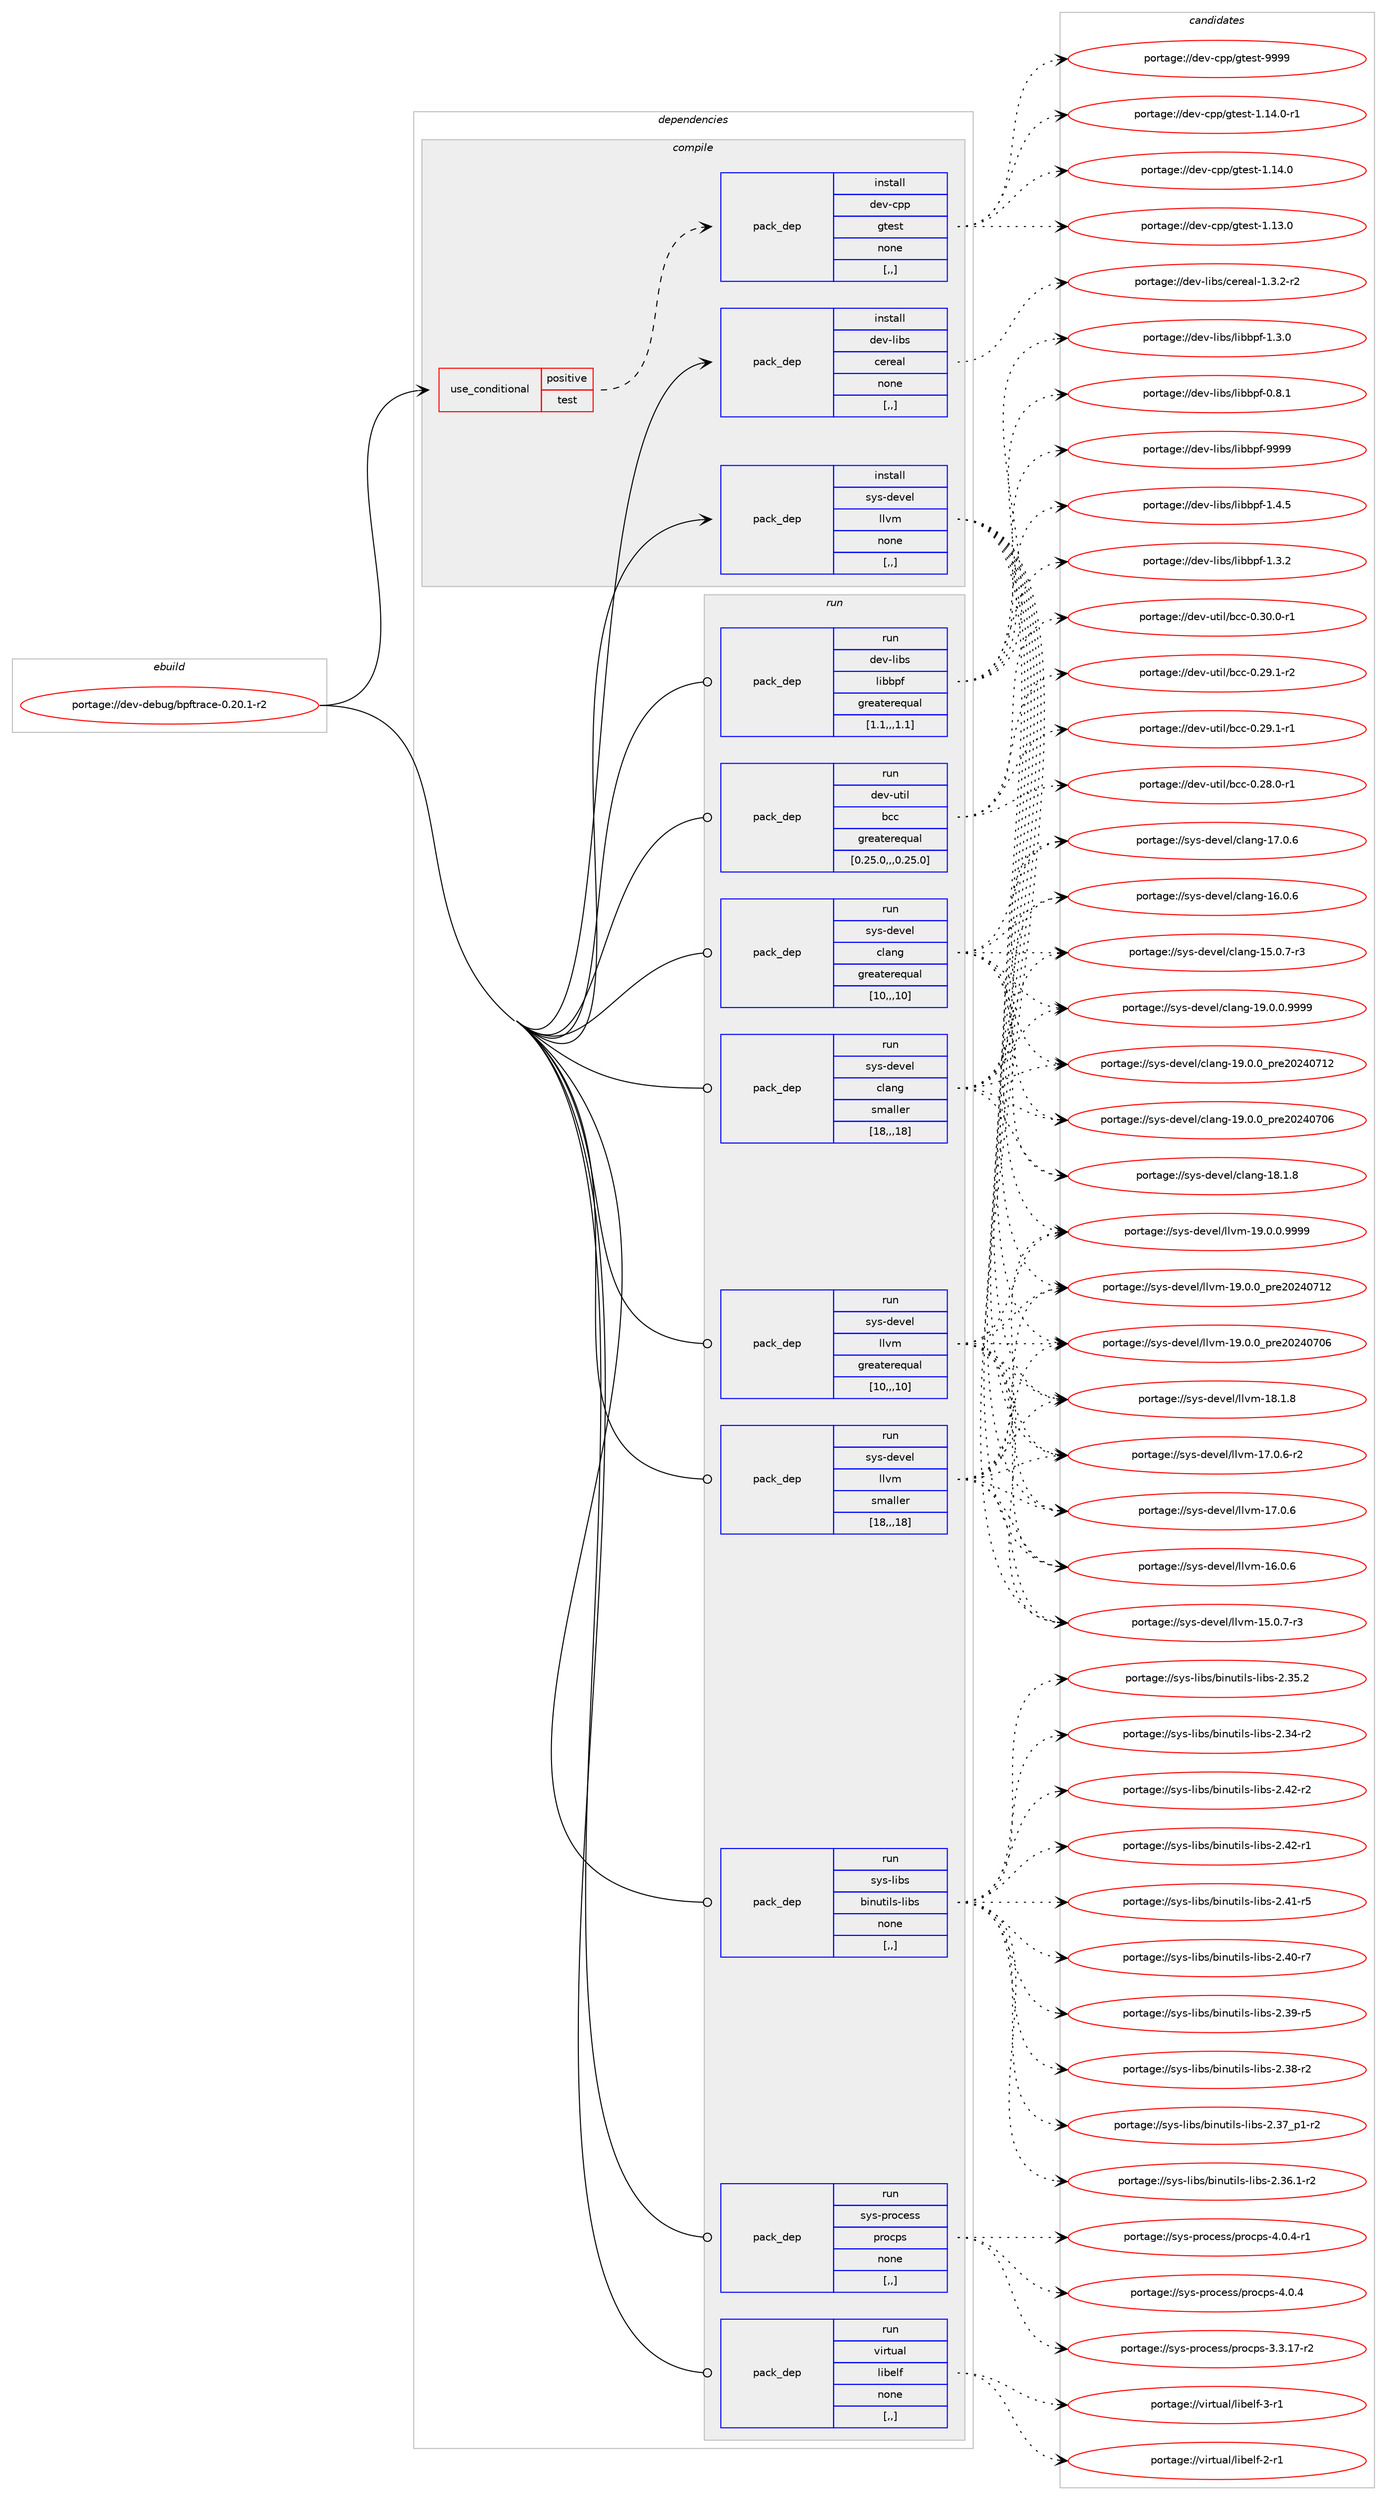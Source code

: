 digraph prolog {

# *************
# Graph options
# *************

newrank=true;
concentrate=true;
compound=true;
graph [rankdir=LR,fontname=Helvetica,fontsize=10,ranksep=1.5];#, ranksep=2.5, nodesep=0.2];
edge  [arrowhead=vee];
node  [fontname=Helvetica,fontsize=10];

# **********
# The ebuild
# **********

subgraph cluster_leftcol {
color=gray;
label=<<i>ebuild</i>>;
id [label="portage://dev-debug/bpftrace-0.20.1-r2", color=red, width=4, href="../dev-debug/bpftrace-0.20.1-r2.svg"];
}

# ****************
# The dependencies
# ****************

subgraph cluster_midcol {
color=gray;
label=<<i>dependencies</i>>;
subgraph cluster_compile {
fillcolor="#eeeeee";
style=filled;
label=<<i>compile</i>>;
subgraph cond19054 {
dependency71610 [label=<<TABLE BORDER="0" CELLBORDER="1" CELLSPACING="0" CELLPADDING="4"><TR><TD ROWSPAN="3" CELLPADDING="10">use_conditional</TD></TR><TR><TD>positive</TD></TR><TR><TD>test</TD></TR></TABLE>>, shape=none, color=red];
subgraph pack51604 {
dependency71611 [label=<<TABLE BORDER="0" CELLBORDER="1" CELLSPACING="0" CELLPADDING="4" WIDTH="220"><TR><TD ROWSPAN="6" CELLPADDING="30">pack_dep</TD></TR><TR><TD WIDTH="110">install</TD></TR><TR><TD>dev-cpp</TD></TR><TR><TD>gtest</TD></TR><TR><TD>none</TD></TR><TR><TD>[,,]</TD></TR></TABLE>>, shape=none, color=blue];
}
dependency71610:e -> dependency71611:w [weight=20,style="dashed",arrowhead="vee"];
}
id:e -> dependency71610:w [weight=20,style="solid",arrowhead="vee"];
subgraph pack51605 {
dependency71612 [label=<<TABLE BORDER="0" CELLBORDER="1" CELLSPACING="0" CELLPADDING="4" WIDTH="220"><TR><TD ROWSPAN="6" CELLPADDING="30">pack_dep</TD></TR><TR><TD WIDTH="110">install</TD></TR><TR><TD>dev-libs</TD></TR><TR><TD>cereal</TD></TR><TR><TD>none</TD></TR><TR><TD>[,,]</TD></TR></TABLE>>, shape=none, color=blue];
}
id:e -> dependency71612:w [weight=20,style="solid",arrowhead="vee"];
subgraph pack51606 {
dependency71613 [label=<<TABLE BORDER="0" CELLBORDER="1" CELLSPACING="0" CELLPADDING="4" WIDTH="220"><TR><TD ROWSPAN="6" CELLPADDING="30">pack_dep</TD></TR><TR><TD WIDTH="110">install</TD></TR><TR><TD>sys-devel</TD></TR><TR><TD>llvm</TD></TR><TR><TD>none</TD></TR><TR><TD>[,,]</TD></TR></TABLE>>, shape=none, color=blue];
}
id:e -> dependency71613:w [weight=20,style="solid",arrowhead="vee"];
}
subgraph cluster_compileandrun {
fillcolor="#eeeeee";
style=filled;
label=<<i>compile and run</i>>;
}
subgraph cluster_run {
fillcolor="#eeeeee";
style=filled;
label=<<i>run</i>>;
subgraph pack51607 {
dependency71614 [label=<<TABLE BORDER="0" CELLBORDER="1" CELLSPACING="0" CELLPADDING="4" WIDTH="220"><TR><TD ROWSPAN="6" CELLPADDING="30">pack_dep</TD></TR><TR><TD WIDTH="110">run</TD></TR><TR><TD>dev-libs</TD></TR><TR><TD>libbpf</TD></TR><TR><TD>greaterequal</TD></TR><TR><TD>[1.1,,,1.1]</TD></TR></TABLE>>, shape=none, color=blue];
}
id:e -> dependency71614:w [weight=20,style="solid",arrowhead="odot"];
subgraph pack51608 {
dependency71615 [label=<<TABLE BORDER="0" CELLBORDER="1" CELLSPACING="0" CELLPADDING="4" WIDTH="220"><TR><TD ROWSPAN="6" CELLPADDING="30">pack_dep</TD></TR><TR><TD WIDTH="110">run</TD></TR><TR><TD>dev-util</TD></TR><TR><TD>bcc</TD></TR><TR><TD>greaterequal</TD></TR><TR><TD>[0.25.0,,,0.25.0]</TD></TR></TABLE>>, shape=none, color=blue];
}
id:e -> dependency71615:w [weight=20,style="solid",arrowhead="odot"];
subgraph pack51609 {
dependency71616 [label=<<TABLE BORDER="0" CELLBORDER="1" CELLSPACING="0" CELLPADDING="4" WIDTH="220"><TR><TD ROWSPAN="6" CELLPADDING="30">pack_dep</TD></TR><TR><TD WIDTH="110">run</TD></TR><TR><TD>sys-devel</TD></TR><TR><TD>clang</TD></TR><TR><TD>greaterequal</TD></TR><TR><TD>[10,,,10]</TD></TR></TABLE>>, shape=none, color=blue];
}
id:e -> dependency71616:w [weight=20,style="solid",arrowhead="odot"];
subgraph pack51610 {
dependency71617 [label=<<TABLE BORDER="0" CELLBORDER="1" CELLSPACING="0" CELLPADDING="4" WIDTH="220"><TR><TD ROWSPAN="6" CELLPADDING="30">pack_dep</TD></TR><TR><TD WIDTH="110">run</TD></TR><TR><TD>sys-devel</TD></TR><TR><TD>clang</TD></TR><TR><TD>smaller</TD></TR><TR><TD>[18,,,18]</TD></TR></TABLE>>, shape=none, color=blue];
}
id:e -> dependency71617:w [weight=20,style="solid",arrowhead="odot"];
subgraph pack51611 {
dependency71618 [label=<<TABLE BORDER="0" CELLBORDER="1" CELLSPACING="0" CELLPADDING="4" WIDTH="220"><TR><TD ROWSPAN="6" CELLPADDING="30">pack_dep</TD></TR><TR><TD WIDTH="110">run</TD></TR><TR><TD>sys-devel</TD></TR><TR><TD>llvm</TD></TR><TR><TD>greaterequal</TD></TR><TR><TD>[10,,,10]</TD></TR></TABLE>>, shape=none, color=blue];
}
id:e -> dependency71618:w [weight=20,style="solid",arrowhead="odot"];
subgraph pack51612 {
dependency71619 [label=<<TABLE BORDER="0" CELLBORDER="1" CELLSPACING="0" CELLPADDING="4" WIDTH="220"><TR><TD ROWSPAN="6" CELLPADDING="30">pack_dep</TD></TR><TR><TD WIDTH="110">run</TD></TR><TR><TD>sys-devel</TD></TR><TR><TD>llvm</TD></TR><TR><TD>smaller</TD></TR><TR><TD>[18,,,18]</TD></TR></TABLE>>, shape=none, color=blue];
}
id:e -> dependency71619:w [weight=20,style="solid",arrowhead="odot"];
subgraph pack51613 {
dependency71620 [label=<<TABLE BORDER="0" CELLBORDER="1" CELLSPACING="0" CELLPADDING="4" WIDTH="220"><TR><TD ROWSPAN="6" CELLPADDING="30">pack_dep</TD></TR><TR><TD WIDTH="110">run</TD></TR><TR><TD>sys-libs</TD></TR><TR><TD>binutils-libs</TD></TR><TR><TD>none</TD></TR><TR><TD>[,,]</TD></TR></TABLE>>, shape=none, color=blue];
}
id:e -> dependency71620:w [weight=20,style="solid",arrowhead="odot"];
subgraph pack51614 {
dependency71621 [label=<<TABLE BORDER="0" CELLBORDER="1" CELLSPACING="0" CELLPADDING="4" WIDTH="220"><TR><TD ROWSPAN="6" CELLPADDING="30">pack_dep</TD></TR><TR><TD WIDTH="110">run</TD></TR><TR><TD>sys-process</TD></TR><TR><TD>procps</TD></TR><TR><TD>none</TD></TR><TR><TD>[,,]</TD></TR></TABLE>>, shape=none, color=blue];
}
id:e -> dependency71621:w [weight=20,style="solid",arrowhead="odot"];
subgraph pack51615 {
dependency71622 [label=<<TABLE BORDER="0" CELLBORDER="1" CELLSPACING="0" CELLPADDING="4" WIDTH="220"><TR><TD ROWSPAN="6" CELLPADDING="30">pack_dep</TD></TR><TR><TD WIDTH="110">run</TD></TR><TR><TD>virtual</TD></TR><TR><TD>libelf</TD></TR><TR><TD>none</TD></TR><TR><TD>[,,]</TD></TR></TABLE>>, shape=none, color=blue];
}
id:e -> dependency71622:w [weight=20,style="solid",arrowhead="odot"];
}
}

# **************
# The candidates
# **************

subgraph cluster_choices {
rank=same;
color=gray;
label=<<i>candidates</i>>;

subgraph choice51604 {
color=black;
nodesep=1;
choice1001011184599112112471031161011151164557575757 [label="portage://dev-cpp/gtest-9999", color=red, width=4,href="../dev-cpp/gtest-9999.svg"];
choice100101118459911211247103116101115116454946495246484511449 [label="portage://dev-cpp/gtest-1.14.0-r1", color=red, width=4,href="../dev-cpp/gtest-1.14.0-r1.svg"];
choice10010111845991121124710311610111511645494649524648 [label="portage://dev-cpp/gtest-1.14.0", color=red, width=4,href="../dev-cpp/gtest-1.14.0.svg"];
choice10010111845991121124710311610111511645494649514648 [label="portage://dev-cpp/gtest-1.13.0", color=red, width=4,href="../dev-cpp/gtest-1.13.0.svg"];
dependency71611:e -> choice1001011184599112112471031161011151164557575757:w [style=dotted,weight="100"];
dependency71611:e -> choice100101118459911211247103116101115116454946495246484511449:w [style=dotted,weight="100"];
dependency71611:e -> choice10010111845991121124710311610111511645494649524648:w [style=dotted,weight="100"];
dependency71611:e -> choice10010111845991121124710311610111511645494649514648:w [style=dotted,weight="100"];
}
subgraph choice51605 {
color=black;
nodesep=1;
choice10010111845108105981154799101114101971084549465146504511450 [label="portage://dev-libs/cereal-1.3.2-r2", color=red, width=4,href="../dev-libs/cereal-1.3.2-r2.svg"];
dependency71612:e -> choice10010111845108105981154799101114101971084549465146504511450:w [style=dotted,weight="100"];
}
subgraph choice51606 {
color=black;
nodesep=1;
choice1151211154510010111810110847108108118109454957464846484657575757 [label="portage://sys-devel/llvm-19.0.0.9999", color=red, width=4,href="../sys-devel/llvm-19.0.0.9999.svg"];
choice115121115451001011181011084710810811810945495746484648951121141015048505248554950 [label="portage://sys-devel/llvm-19.0.0_pre20240712", color=red, width=4,href="../sys-devel/llvm-19.0.0_pre20240712.svg"];
choice115121115451001011181011084710810811810945495746484648951121141015048505248554854 [label="portage://sys-devel/llvm-19.0.0_pre20240706", color=red, width=4,href="../sys-devel/llvm-19.0.0_pre20240706.svg"];
choice115121115451001011181011084710810811810945495646494656 [label="portage://sys-devel/llvm-18.1.8", color=red, width=4,href="../sys-devel/llvm-18.1.8.svg"];
choice1151211154510010111810110847108108118109454955464846544511450 [label="portage://sys-devel/llvm-17.0.6-r2", color=red, width=4,href="../sys-devel/llvm-17.0.6-r2.svg"];
choice115121115451001011181011084710810811810945495546484654 [label="portage://sys-devel/llvm-17.0.6", color=red, width=4,href="../sys-devel/llvm-17.0.6.svg"];
choice115121115451001011181011084710810811810945495446484654 [label="portage://sys-devel/llvm-16.0.6", color=red, width=4,href="../sys-devel/llvm-16.0.6.svg"];
choice1151211154510010111810110847108108118109454953464846554511451 [label="portage://sys-devel/llvm-15.0.7-r3", color=red, width=4,href="../sys-devel/llvm-15.0.7-r3.svg"];
dependency71613:e -> choice1151211154510010111810110847108108118109454957464846484657575757:w [style=dotted,weight="100"];
dependency71613:e -> choice115121115451001011181011084710810811810945495746484648951121141015048505248554950:w [style=dotted,weight="100"];
dependency71613:e -> choice115121115451001011181011084710810811810945495746484648951121141015048505248554854:w [style=dotted,weight="100"];
dependency71613:e -> choice115121115451001011181011084710810811810945495646494656:w [style=dotted,weight="100"];
dependency71613:e -> choice1151211154510010111810110847108108118109454955464846544511450:w [style=dotted,weight="100"];
dependency71613:e -> choice115121115451001011181011084710810811810945495546484654:w [style=dotted,weight="100"];
dependency71613:e -> choice115121115451001011181011084710810811810945495446484654:w [style=dotted,weight="100"];
dependency71613:e -> choice1151211154510010111810110847108108118109454953464846554511451:w [style=dotted,weight="100"];
}
subgraph choice51607 {
color=black;
nodesep=1;
choice10010111845108105981154710810598981121024557575757 [label="portage://dev-libs/libbpf-9999", color=red, width=4,href="../dev-libs/libbpf-9999.svg"];
choice1001011184510810598115471081059898112102454946524653 [label="portage://dev-libs/libbpf-1.4.5", color=red, width=4,href="../dev-libs/libbpf-1.4.5.svg"];
choice1001011184510810598115471081059898112102454946514650 [label="portage://dev-libs/libbpf-1.3.2", color=red, width=4,href="../dev-libs/libbpf-1.3.2.svg"];
choice1001011184510810598115471081059898112102454946514648 [label="portage://dev-libs/libbpf-1.3.0", color=red, width=4,href="../dev-libs/libbpf-1.3.0.svg"];
choice1001011184510810598115471081059898112102454846564649 [label="portage://dev-libs/libbpf-0.8.1", color=red, width=4,href="../dev-libs/libbpf-0.8.1.svg"];
dependency71614:e -> choice10010111845108105981154710810598981121024557575757:w [style=dotted,weight="100"];
dependency71614:e -> choice1001011184510810598115471081059898112102454946524653:w [style=dotted,weight="100"];
dependency71614:e -> choice1001011184510810598115471081059898112102454946514650:w [style=dotted,weight="100"];
dependency71614:e -> choice1001011184510810598115471081059898112102454946514648:w [style=dotted,weight="100"];
dependency71614:e -> choice1001011184510810598115471081059898112102454846564649:w [style=dotted,weight="100"];
}
subgraph choice51608 {
color=black;
nodesep=1;
choice1001011184511711610510847989999454846514846484511449 [label="portage://dev-util/bcc-0.30.0-r1", color=red, width=4,href="../dev-util/bcc-0.30.0-r1.svg"];
choice1001011184511711610510847989999454846505746494511450 [label="portage://dev-util/bcc-0.29.1-r2", color=red, width=4,href="../dev-util/bcc-0.29.1-r2.svg"];
choice1001011184511711610510847989999454846505746494511449 [label="portage://dev-util/bcc-0.29.1-r1", color=red, width=4,href="../dev-util/bcc-0.29.1-r1.svg"];
choice1001011184511711610510847989999454846505646484511449 [label="portage://dev-util/bcc-0.28.0-r1", color=red, width=4,href="../dev-util/bcc-0.28.0-r1.svg"];
dependency71615:e -> choice1001011184511711610510847989999454846514846484511449:w [style=dotted,weight="100"];
dependency71615:e -> choice1001011184511711610510847989999454846505746494511450:w [style=dotted,weight="100"];
dependency71615:e -> choice1001011184511711610510847989999454846505746494511449:w [style=dotted,weight="100"];
dependency71615:e -> choice1001011184511711610510847989999454846505646484511449:w [style=dotted,weight="100"];
}
subgraph choice51609 {
color=black;
nodesep=1;
choice11512111545100101118101108479910897110103454957464846484657575757 [label="portage://sys-devel/clang-19.0.0.9999", color=red, width=4,href="../sys-devel/clang-19.0.0.9999.svg"];
choice1151211154510010111810110847991089711010345495746484648951121141015048505248554950 [label="portage://sys-devel/clang-19.0.0_pre20240712", color=red, width=4,href="../sys-devel/clang-19.0.0_pre20240712.svg"];
choice1151211154510010111810110847991089711010345495746484648951121141015048505248554854 [label="portage://sys-devel/clang-19.0.0_pre20240706", color=red, width=4,href="../sys-devel/clang-19.0.0_pre20240706.svg"];
choice1151211154510010111810110847991089711010345495646494656 [label="portage://sys-devel/clang-18.1.8", color=red, width=4,href="../sys-devel/clang-18.1.8.svg"];
choice1151211154510010111810110847991089711010345495546484654 [label="portage://sys-devel/clang-17.0.6", color=red, width=4,href="../sys-devel/clang-17.0.6.svg"];
choice1151211154510010111810110847991089711010345495446484654 [label="portage://sys-devel/clang-16.0.6", color=red, width=4,href="../sys-devel/clang-16.0.6.svg"];
choice11512111545100101118101108479910897110103454953464846554511451 [label="portage://sys-devel/clang-15.0.7-r3", color=red, width=4,href="../sys-devel/clang-15.0.7-r3.svg"];
dependency71616:e -> choice11512111545100101118101108479910897110103454957464846484657575757:w [style=dotted,weight="100"];
dependency71616:e -> choice1151211154510010111810110847991089711010345495746484648951121141015048505248554950:w [style=dotted,weight="100"];
dependency71616:e -> choice1151211154510010111810110847991089711010345495746484648951121141015048505248554854:w [style=dotted,weight="100"];
dependency71616:e -> choice1151211154510010111810110847991089711010345495646494656:w [style=dotted,weight="100"];
dependency71616:e -> choice1151211154510010111810110847991089711010345495546484654:w [style=dotted,weight="100"];
dependency71616:e -> choice1151211154510010111810110847991089711010345495446484654:w [style=dotted,weight="100"];
dependency71616:e -> choice11512111545100101118101108479910897110103454953464846554511451:w [style=dotted,weight="100"];
}
subgraph choice51610 {
color=black;
nodesep=1;
choice11512111545100101118101108479910897110103454957464846484657575757 [label="portage://sys-devel/clang-19.0.0.9999", color=red, width=4,href="../sys-devel/clang-19.0.0.9999.svg"];
choice1151211154510010111810110847991089711010345495746484648951121141015048505248554950 [label="portage://sys-devel/clang-19.0.0_pre20240712", color=red, width=4,href="../sys-devel/clang-19.0.0_pre20240712.svg"];
choice1151211154510010111810110847991089711010345495746484648951121141015048505248554854 [label="portage://sys-devel/clang-19.0.0_pre20240706", color=red, width=4,href="../sys-devel/clang-19.0.0_pre20240706.svg"];
choice1151211154510010111810110847991089711010345495646494656 [label="portage://sys-devel/clang-18.1.8", color=red, width=4,href="../sys-devel/clang-18.1.8.svg"];
choice1151211154510010111810110847991089711010345495546484654 [label="portage://sys-devel/clang-17.0.6", color=red, width=4,href="../sys-devel/clang-17.0.6.svg"];
choice1151211154510010111810110847991089711010345495446484654 [label="portage://sys-devel/clang-16.0.6", color=red, width=4,href="../sys-devel/clang-16.0.6.svg"];
choice11512111545100101118101108479910897110103454953464846554511451 [label="portage://sys-devel/clang-15.0.7-r3", color=red, width=4,href="../sys-devel/clang-15.0.7-r3.svg"];
dependency71617:e -> choice11512111545100101118101108479910897110103454957464846484657575757:w [style=dotted,weight="100"];
dependency71617:e -> choice1151211154510010111810110847991089711010345495746484648951121141015048505248554950:w [style=dotted,weight="100"];
dependency71617:e -> choice1151211154510010111810110847991089711010345495746484648951121141015048505248554854:w [style=dotted,weight="100"];
dependency71617:e -> choice1151211154510010111810110847991089711010345495646494656:w [style=dotted,weight="100"];
dependency71617:e -> choice1151211154510010111810110847991089711010345495546484654:w [style=dotted,weight="100"];
dependency71617:e -> choice1151211154510010111810110847991089711010345495446484654:w [style=dotted,weight="100"];
dependency71617:e -> choice11512111545100101118101108479910897110103454953464846554511451:w [style=dotted,weight="100"];
}
subgraph choice51611 {
color=black;
nodesep=1;
choice1151211154510010111810110847108108118109454957464846484657575757 [label="portage://sys-devel/llvm-19.0.0.9999", color=red, width=4,href="../sys-devel/llvm-19.0.0.9999.svg"];
choice115121115451001011181011084710810811810945495746484648951121141015048505248554950 [label="portage://sys-devel/llvm-19.0.0_pre20240712", color=red, width=4,href="../sys-devel/llvm-19.0.0_pre20240712.svg"];
choice115121115451001011181011084710810811810945495746484648951121141015048505248554854 [label="portage://sys-devel/llvm-19.0.0_pre20240706", color=red, width=4,href="../sys-devel/llvm-19.0.0_pre20240706.svg"];
choice115121115451001011181011084710810811810945495646494656 [label="portage://sys-devel/llvm-18.1.8", color=red, width=4,href="../sys-devel/llvm-18.1.8.svg"];
choice1151211154510010111810110847108108118109454955464846544511450 [label="portage://sys-devel/llvm-17.0.6-r2", color=red, width=4,href="../sys-devel/llvm-17.0.6-r2.svg"];
choice115121115451001011181011084710810811810945495546484654 [label="portage://sys-devel/llvm-17.0.6", color=red, width=4,href="../sys-devel/llvm-17.0.6.svg"];
choice115121115451001011181011084710810811810945495446484654 [label="portage://sys-devel/llvm-16.0.6", color=red, width=4,href="../sys-devel/llvm-16.0.6.svg"];
choice1151211154510010111810110847108108118109454953464846554511451 [label="portage://sys-devel/llvm-15.0.7-r3", color=red, width=4,href="../sys-devel/llvm-15.0.7-r3.svg"];
dependency71618:e -> choice1151211154510010111810110847108108118109454957464846484657575757:w [style=dotted,weight="100"];
dependency71618:e -> choice115121115451001011181011084710810811810945495746484648951121141015048505248554950:w [style=dotted,weight="100"];
dependency71618:e -> choice115121115451001011181011084710810811810945495746484648951121141015048505248554854:w [style=dotted,weight="100"];
dependency71618:e -> choice115121115451001011181011084710810811810945495646494656:w [style=dotted,weight="100"];
dependency71618:e -> choice1151211154510010111810110847108108118109454955464846544511450:w [style=dotted,weight="100"];
dependency71618:e -> choice115121115451001011181011084710810811810945495546484654:w [style=dotted,weight="100"];
dependency71618:e -> choice115121115451001011181011084710810811810945495446484654:w [style=dotted,weight="100"];
dependency71618:e -> choice1151211154510010111810110847108108118109454953464846554511451:w [style=dotted,weight="100"];
}
subgraph choice51612 {
color=black;
nodesep=1;
choice1151211154510010111810110847108108118109454957464846484657575757 [label="portage://sys-devel/llvm-19.0.0.9999", color=red, width=4,href="../sys-devel/llvm-19.0.0.9999.svg"];
choice115121115451001011181011084710810811810945495746484648951121141015048505248554950 [label="portage://sys-devel/llvm-19.0.0_pre20240712", color=red, width=4,href="../sys-devel/llvm-19.0.0_pre20240712.svg"];
choice115121115451001011181011084710810811810945495746484648951121141015048505248554854 [label="portage://sys-devel/llvm-19.0.0_pre20240706", color=red, width=4,href="../sys-devel/llvm-19.0.0_pre20240706.svg"];
choice115121115451001011181011084710810811810945495646494656 [label="portage://sys-devel/llvm-18.1.8", color=red, width=4,href="../sys-devel/llvm-18.1.8.svg"];
choice1151211154510010111810110847108108118109454955464846544511450 [label="portage://sys-devel/llvm-17.0.6-r2", color=red, width=4,href="../sys-devel/llvm-17.0.6-r2.svg"];
choice115121115451001011181011084710810811810945495546484654 [label="portage://sys-devel/llvm-17.0.6", color=red, width=4,href="../sys-devel/llvm-17.0.6.svg"];
choice115121115451001011181011084710810811810945495446484654 [label="portage://sys-devel/llvm-16.0.6", color=red, width=4,href="../sys-devel/llvm-16.0.6.svg"];
choice1151211154510010111810110847108108118109454953464846554511451 [label="portage://sys-devel/llvm-15.0.7-r3", color=red, width=4,href="../sys-devel/llvm-15.0.7-r3.svg"];
dependency71619:e -> choice1151211154510010111810110847108108118109454957464846484657575757:w [style=dotted,weight="100"];
dependency71619:e -> choice115121115451001011181011084710810811810945495746484648951121141015048505248554950:w [style=dotted,weight="100"];
dependency71619:e -> choice115121115451001011181011084710810811810945495746484648951121141015048505248554854:w [style=dotted,weight="100"];
dependency71619:e -> choice115121115451001011181011084710810811810945495646494656:w [style=dotted,weight="100"];
dependency71619:e -> choice1151211154510010111810110847108108118109454955464846544511450:w [style=dotted,weight="100"];
dependency71619:e -> choice115121115451001011181011084710810811810945495546484654:w [style=dotted,weight="100"];
dependency71619:e -> choice115121115451001011181011084710810811810945495446484654:w [style=dotted,weight="100"];
dependency71619:e -> choice1151211154510010111810110847108108118109454953464846554511451:w [style=dotted,weight="100"];
}
subgraph choice51613 {
color=black;
nodesep=1;
choice11512111545108105981154798105110117116105108115451081059811545504652504511450 [label="portage://sys-libs/binutils-libs-2.42-r2", color=red, width=4,href="../sys-libs/binutils-libs-2.42-r2.svg"];
choice11512111545108105981154798105110117116105108115451081059811545504652504511449 [label="portage://sys-libs/binutils-libs-2.42-r1", color=red, width=4,href="../sys-libs/binutils-libs-2.42-r1.svg"];
choice11512111545108105981154798105110117116105108115451081059811545504652494511453 [label="portage://sys-libs/binutils-libs-2.41-r5", color=red, width=4,href="../sys-libs/binutils-libs-2.41-r5.svg"];
choice11512111545108105981154798105110117116105108115451081059811545504652484511455 [label="portage://sys-libs/binutils-libs-2.40-r7", color=red, width=4,href="../sys-libs/binutils-libs-2.40-r7.svg"];
choice11512111545108105981154798105110117116105108115451081059811545504651574511453 [label="portage://sys-libs/binutils-libs-2.39-r5", color=red, width=4,href="../sys-libs/binutils-libs-2.39-r5.svg"];
choice11512111545108105981154798105110117116105108115451081059811545504651564511450 [label="portage://sys-libs/binutils-libs-2.38-r2", color=red, width=4,href="../sys-libs/binutils-libs-2.38-r2.svg"];
choice115121115451081059811547981051101171161051081154510810598115455046515595112494511450 [label="portage://sys-libs/binutils-libs-2.37_p1-r2", color=red, width=4,href="../sys-libs/binutils-libs-2.37_p1-r2.svg"];
choice115121115451081059811547981051101171161051081154510810598115455046515446494511450 [label="portage://sys-libs/binutils-libs-2.36.1-r2", color=red, width=4,href="../sys-libs/binutils-libs-2.36.1-r2.svg"];
choice11512111545108105981154798105110117116105108115451081059811545504651534650 [label="portage://sys-libs/binutils-libs-2.35.2", color=red, width=4,href="../sys-libs/binutils-libs-2.35.2.svg"];
choice11512111545108105981154798105110117116105108115451081059811545504651524511450 [label="portage://sys-libs/binutils-libs-2.34-r2", color=red, width=4,href="../sys-libs/binutils-libs-2.34-r2.svg"];
dependency71620:e -> choice11512111545108105981154798105110117116105108115451081059811545504652504511450:w [style=dotted,weight="100"];
dependency71620:e -> choice11512111545108105981154798105110117116105108115451081059811545504652504511449:w [style=dotted,weight="100"];
dependency71620:e -> choice11512111545108105981154798105110117116105108115451081059811545504652494511453:w [style=dotted,weight="100"];
dependency71620:e -> choice11512111545108105981154798105110117116105108115451081059811545504652484511455:w [style=dotted,weight="100"];
dependency71620:e -> choice11512111545108105981154798105110117116105108115451081059811545504651574511453:w [style=dotted,weight="100"];
dependency71620:e -> choice11512111545108105981154798105110117116105108115451081059811545504651564511450:w [style=dotted,weight="100"];
dependency71620:e -> choice115121115451081059811547981051101171161051081154510810598115455046515595112494511450:w [style=dotted,weight="100"];
dependency71620:e -> choice115121115451081059811547981051101171161051081154510810598115455046515446494511450:w [style=dotted,weight="100"];
dependency71620:e -> choice11512111545108105981154798105110117116105108115451081059811545504651534650:w [style=dotted,weight="100"];
dependency71620:e -> choice11512111545108105981154798105110117116105108115451081059811545504651524511450:w [style=dotted,weight="100"];
}
subgraph choice51614 {
color=black;
nodesep=1;
choice115121115451121141119910111511547112114111991121154552464846524511449 [label="portage://sys-process/procps-4.0.4-r1", color=red, width=4,href="../sys-process/procps-4.0.4-r1.svg"];
choice11512111545112114111991011151154711211411199112115455246484652 [label="portage://sys-process/procps-4.0.4", color=red, width=4,href="../sys-process/procps-4.0.4.svg"];
choice11512111545112114111991011151154711211411199112115455146514649554511450 [label="portage://sys-process/procps-3.3.17-r2", color=red, width=4,href="../sys-process/procps-3.3.17-r2.svg"];
dependency71621:e -> choice115121115451121141119910111511547112114111991121154552464846524511449:w [style=dotted,weight="100"];
dependency71621:e -> choice11512111545112114111991011151154711211411199112115455246484652:w [style=dotted,weight="100"];
dependency71621:e -> choice11512111545112114111991011151154711211411199112115455146514649554511450:w [style=dotted,weight="100"];
}
subgraph choice51615 {
color=black;
nodesep=1;
choice11810511411611797108471081059810110810245514511449 [label="portage://virtual/libelf-3-r1", color=red, width=4,href="../virtual/libelf-3-r1.svg"];
choice11810511411611797108471081059810110810245504511449 [label="portage://virtual/libelf-2-r1", color=red, width=4,href="../virtual/libelf-2-r1.svg"];
dependency71622:e -> choice11810511411611797108471081059810110810245514511449:w [style=dotted,weight="100"];
dependency71622:e -> choice11810511411611797108471081059810110810245504511449:w [style=dotted,weight="100"];
}
}

}
